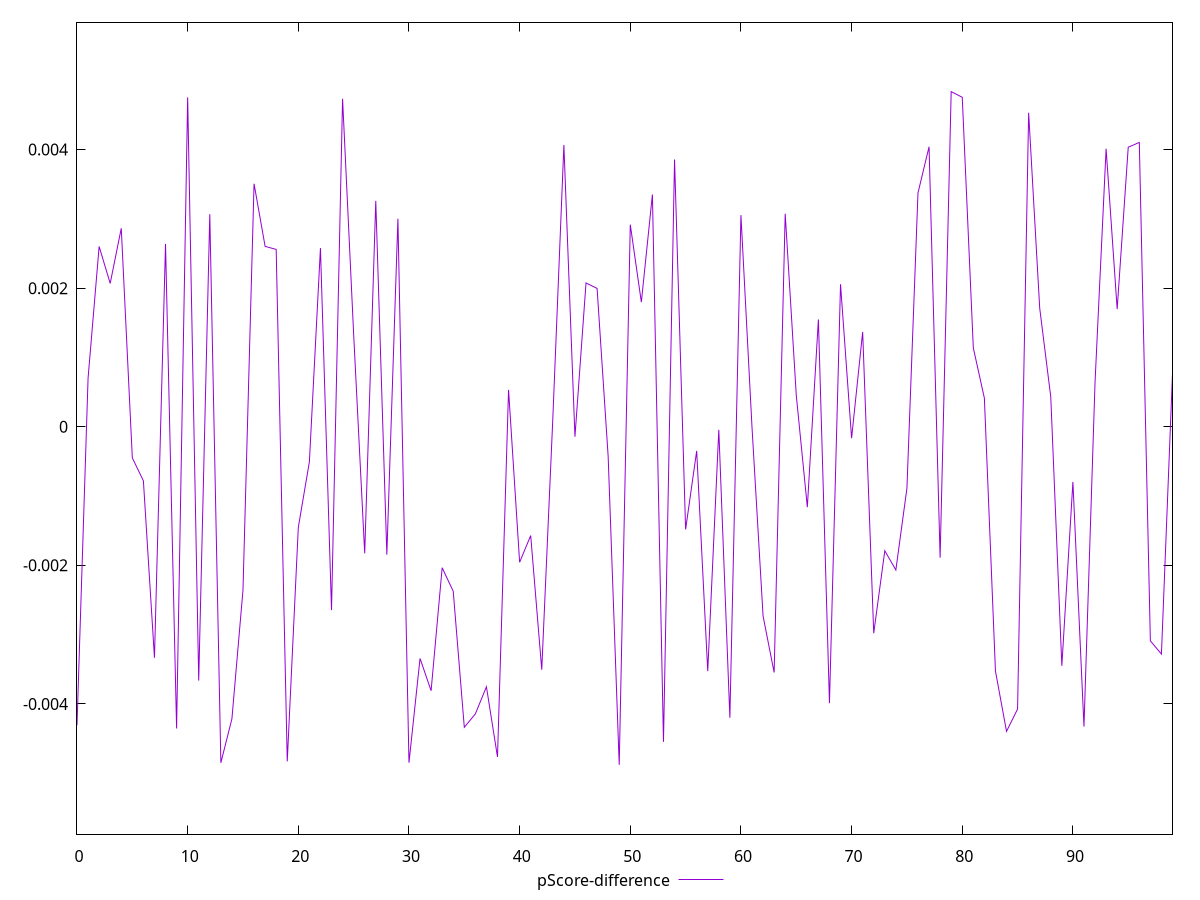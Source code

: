 reset

$pScoreDifference <<EOF
0 -0.00430600232172873
1 0.0006996359131939967
2 0.0026014300135039914
3 0.0020687781354949974
4 0.002864169003712891
5 -0.0004487476038343985
6 -0.0007807812901090561
7 -0.0033331445510881297
8 0.0026392452112433684
9 -0.004353349301772336
10 0.004752673049900458
11 -0.0036626147285334643
12 0.0030673595739716397
13 -0.004848983390557171
14 -0.004213244886018486
15 -0.002356498628315107
16 0.0035065519745951512
17 0.002602978531952793
18 0.0025592181701982186
19 -0.004828948797378274
20 -0.0014519149509193419
21 -0.0005061653077060857
22 0.0025785760355065968
23 -0.0026455226740104143
24 0.004732863756540917
25 0.0013398360836216483
26 -0.001826978680839919
27 0.003259623111146581
28 -0.0018451977114187779
29 0.003001993753199317
30 -0.004847400593711304
31 -0.003343399771740252
32 -0.0038091700277471663
33 -0.002033987341026
34 -0.002374415809510144
35 -0.004336392949942258
36 -0.004143207303841878
37 -0.003752041816671936
38 -0.004764243683749614
39 0.0005331705081754734
40 -0.001955408095222988
41 -0.0015700408273635613
42 -0.0035057966747827907
43 0.00011941994327102634
44 0.004065638256486481
45 -0.00014372833203712965
46 0.0020752221714328556
47 0.0019955847267771887
48 -0.00042576556276496813
49 -0.004878363408626019
50 0.0029169829527762037
51 0.0017982691208026091
52 0.003351546551745521
53 -0.004546392740746086
54 0.0038567244762626185
55 -0.0014817586739663824
56 -0.0003479131424652948
57 -0.0035261289884105373
58 -0.00004446842751626434
59 -0.0041987207033324925
60 0.0030539699001708165
61 -0.000006452697622894021
62 -0.002731482171868471
63 -0.003545699134400726
64 0.0030741576273647375
65 0.00045541865469256315
66 -0.0011598675076740506
67 0.001548125378199261
68 -0.003988434060730572
69 0.002056795525002264
70 -0.00016504657894977903
71 0.0013680635233890293
72 -0.0029789199104571784
73 -0.0017895952732787102
74 -0.0020665474743137846
75 -0.0008880610633806851
76 0.0033745298327383377
77 0.004040298781787799
78 -0.001889253064018881
79 0.004836559705723165
80 0.004753828895894485
81 0.001137776644703381
82 0.00041245585463489665
83 -0.00352450979907315
84 -0.004395489301563749
85 -0.004072834721052243
86 0.004531548147263864
87 0.0017112834989374548
88 0.0004296343544034631
89 -0.003449462604658504
90 -0.0007953636698767586
91 -0.004326674983697321
92 0.0006428128376802511
93 0.004012141152763382
94 0.00169823670371827
95 0.0040340451640652475
96 0.00410314893785757
97 -0.0030896721355262446
98 -0.0032802345992526405
99 0.0007668119702205489
EOF

set key outside below
set xrange [0:99]
set yrange [-0.005878363408626019:0.005836559705723165]
set trange [-0.005878363408626019:0.005836559705723165]
set terminal svg size 640, 500 enhanced background rgb 'white'
set output "reprap/first-cpu-idle/samples/pages+cached+noexternal/pScore-difference/values.svg"

plot $pScoreDifference title "pScore-difference" with line

reset
